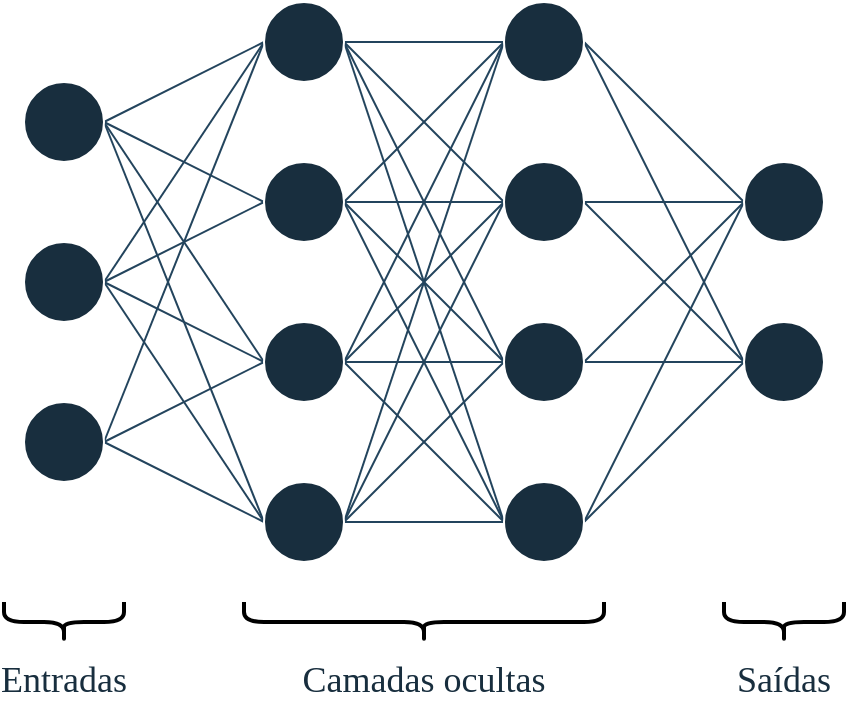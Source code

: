<mxfile version="21.3.4" type="github">
  <diagram name="Página-1" id="GR-6QyHqNc_aG5ELljNl">
    <mxGraphModel dx="880" dy="484" grid="1" gridSize="10" guides="1" tooltips="1" connect="1" arrows="1" fold="1" page="1" pageScale="1" pageWidth="827" pageHeight="1169" math="0" shadow="0">
      <root>
        <mxCell id="0" />
        <mxCell id="1" parent="0" />
        <mxCell id="Skt8BN5GvcfKbnmdDmI5-18" style="rounded=0;orthogonalLoop=1;jettySize=auto;html=1;exitX=1;exitY=0.5;exitDx=0;exitDy=0;entryX=0;entryY=0.5;entryDx=0;entryDy=0;strokeColor=#23445D;endArrow=none;endFill=0;" parent="1" source="Skt8BN5GvcfKbnmdDmI5-1" target="Skt8BN5GvcfKbnmdDmI5-8" edge="1">
          <mxGeometry relative="1" as="geometry" />
        </mxCell>
        <mxCell id="Skt8BN5GvcfKbnmdDmI5-20" style="edgeStyle=none;rounded=0;orthogonalLoop=1;jettySize=auto;html=1;exitX=1;exitY=0.5;exitDx=0;exitDy=0;entryX=0;entryY=0.5;entryDx=0;entryDy=0;strokeColor=#23445D;endArrow=none;endFill=0;" parent="1" source="Skt8BN5GvcfKbnmdDmI5-1" target="Skt8BN5GvcfKbnmdDmI5-6" edge="1">
          <mxGeometry relative="1" as="geometry" />
        </mxCell>
        <mxCell id="Skt8BN5GvcfKbnmdDmI5-21" style="edgeStyle=none;rounded=0;orthogonalLoop=1;jettySize=auto;html=1;exitX=1;exitY=0.5;exitDx=0;exitDy=0;entryX=0;entryY=0.5;entryDx=0;entryDy=0;strokeColor=#23445D;endArrow=none;endFill=0;" parent="1" source="Skt8BN5GvcfKbnmdDmI5-1" target="Skt8BN5GvcfKbnmdDmI5-5" edge="1">
          <mxGeometry relative="1" as="geometry" />
        </mxCell>
        <mxCell id="Skt8BN5GvcfKbnmdDmI5-22" style="edgeStyle=none;rounded=0;orthogonalLoop=1;jettySize=auto;html=1;exitX=1;exitY=0.5;exitDx=0;exitDy=0;entryX=0;entryY=0.5;entryDx=0;entryDy=0;strokeColor=#23445D;endArrow=none;endFill=0;" parent="1" source="Skt8BN5GvcfKbnmdDmI5-1" target="Skt8BN5GvcfKbnmdDmI5-4" edge="1">
          <mxGeometry relative="1" as="geometry" />
        </mxCell>
        <mxCell id="Skt8BN5GvcfKbnmdDmI5-1" value="" style="ellipse;whiteSpace=wrap;html=1;aspect=fixed;labelBackgroundColor=none;fillColor=#182E3E;strokeColor=#FFFFFF;fontColor=#FFFFFF;" parent="1" vertex="1">
          <mxGeometry x="160" y="160" width="40" height="40" as="geometry" />
        </mxCell>
        <mxCell id="Skt8BN5GvcfKbnmdDmI5-23" style="edgeStyle=none;rounded=0;orthogonalLoop=1;jettySize=auto;html=1;exitX=1;exitY=0.5;exitDx=0;exitDy=0;strokeColor=#23445D;endArrow=none;endFill=0;" parent="1" source="Skt8BN5GvcfKbnmdDmI5-2" edge="1">
          <mxGeometry relative="1" as="geometry">
            <mxPoint x="280" y="140" as="targetPoint" />
          </mxGeometry>
        </mxCell>
        <mxCell id="Skt8BN5GvcfKbnmdDmI5-24" style="edgeStyle=none;rounded=0;orthogonalLoop=1;jettySize=auto;html=1;exitX=1;exitY=0.5;exitDx=0;exitDy=0;entryX=0;entryY=0.5;entryDx=0;entryDy=0;strokeColor=#23445D;endArrow=none;endFill=0;" parent="1" source="Skt8BN5GvcfKbnmdDmI5-2" target="Skt8BN5GvcfKbnmdDmI5-6" edge="1">
          <mxGeometry relative="1" as="geometry" />
        </mxCell>
        <mxCell id="Skt8BN5GvcfKbnmdDmI5-25" style="edgeStyle=none;rounded=0;orthogonalLoop=1;jettySize=auto;html=1;exitX=1;exitY=0.5;exitDx=0;exitDy=0;entryX=0;entryY=0.5;entryDx=0;entryDy=0;strokeColor=#23445D;endArrow=none;endFill=0;" parent="1" source="Skt8BN5GvcfKbnmdDmI5-2" target="Skt8BN5GvcfKbnmdDmI5-5" edge="1">
          <mxGeometry relative="1" as="geometry" />
        </mxCell>
        <mxCell id="Skt8BN5GvcfKbnmdDmI5-26" style="edgeStyle=none;rounded=0;orthogonalLoop=1;jettySize=auto;html=1;exitX=1;exitY=0.5;exitDx=0;exitDy=0;entryX=0;entryY=0.5;entryDx=0;entryDy=0;strokeColor=#23445D;endArrow=none;endFill=0;" parent="1" source="Skt8BN5GvcfKbnmdDmI5-2" target="Skt8BN5GvcfKbnmdDmI5-4" edge="1">
          <mxGeometry relative="1" as="geometry" />
        </mxCell>
        <mxCell id="Skt8BN5GvcfKbnmdDmI5-2" value="" style="ellipse;whiteSpace=wrap;html=1;aspect=fixed;labelBackgroundColor=none;fillColor=#182E3E;strokeColor=#FFFFFF;fontColor=#FFFFFF;" parent="1" vertex="1">
          <mxGeometry x="160" y="240" width="40" height="40" as="geometry" />
        </mxCell>
        <mxCell id="Skt8BN5GvcfKbnmdDmI5-27" style="edgeStyle=none;rounded=0;orthogonalLoop=1;jettySize=auto;html=1;exitX=1;exitY=0.5;exitDx=0;exitDy=0;entryX=0;entryY=0.5;entryDx=0;entryDy=0;strokeColor=#23445D;endArrow=none;endFill=0;" parent="1" source="Skt8BN5GvcfKbnmdDmI5-3" target="Skt8BN5GvcfKbnmdDmI5-8" edge="1">
          <mxGeometry relative="1" as="geometry" />
        </mxCell>
        <mxCell id="Skt8BN5GvcfKbnmdDmI5-28" style="edgeStyle=none;rounded=0;orthogonalLoop=1;jettySize=auto;html=1;exitX=1;exitY=0.5;exitDx=0;exitDy=0;entryX=0;entryY=0.5;entryDx=0;entryDy=0;strokeColor=#23445D;endArrow=none;endFill=0;" parent="1" source="Skt8BN5GvcfKbnmdDmI5-3" target="Skt8BN5GvcfKbnmdDmI5-5" edge="1">
          <mxGeometry relative="1" as="geometry" />
        </mxCell>
        <mxCell id="Skt8BN5GvcfKbnmdDmI5-29" style="edgeStyle=none;rounded=0;orthogonalLoop=1;jettySize=auto;html=1;exitX=1;exitY=0.5;exitDx=0;exitDy=0;entryX=0;entryY=0.5;entryDx=0;entryDy=0;strokeColor=#23445D;endArrow=none;endFill=0;" parent="1" source="Skt8BN5GvcfKbnmdDmI5-3" target="Skt8BN5GvcfKbnmdDmI5-4" edge="1">
          <mxGeometry relative="1" as="geometry" />
        </mxCell>
        <mxCell id="Skt8BN5GvcfKbnmdDmI5-3" value="" style="ellipse;whiteSpace=wrap;html=1;aspect=fixed;labelBackgroundColor=none;fillColor=#182E3E;strokeColor=#FFFFFF;fontColor=#FFFFFF;" parent="1" vertex="1">
          <mxGeometry x="160" y="320" width="40" height="40" as="geometry" />
        </mxCell>
        <mxCell id="Skt8BN5GvcfKbnmdDmI5-34" style="edgeStyle=none;rounded=0;orthogonalLoop=1;jettySize=auto;html=1;exitX=1;exitY=0.5;exitDx=0;exitDy=0;strokeColor=#23445D;endArrow=none;endFill=0;" parent="1" source="Skt8BN5GvcfKbnmdDmI5-4" edge="1">
          <mxGeometry relative="1" as="geometry">
            <mxPoint x="400" y="140" as="targetPoint" />
          </mxGeometry>
        </mxCell>
        <mxCell id="Skt8BN5GvcfKbnmdDmI5-38" style="edgeStyle=none;rounded=0;orthogonalLoop=1;jettySize=auto;html=1;exitX=1;exitY=0.5;exitDx=0;exitDy=0;strokeColor=#23445D;endArrow=none;endFill=0;" parent="1" source="Skt8BN5GvcfKbnmdDmI5-4" edge="1">
          <mxGeometry relative="1" as="geometry">
            <mxPoint x="400" y="220" as="targetPoint" />
          </mxGeometry>
        </mxCell>
        <mxCell id="Skt8BN5GvcfKbnmdDmI5-42" style="edgeStyle=none;rounded=0;orthogonalLoop=1;jettySize=auto;html=1;exitX=1;exitY=0.5;exitDx=0;exitDy=0;strokeColor=#23445D;endArrow=none;endFill=0;" parent="1" source="Skt8BN5GvcfKbnmdDmI5-4" edge="1">
          <mxGeometry relative="1" as="geometry">
            <mxPoint x="400" y="300" as="targetPoint" />
          </mxGeometry>
        </mxCell>
        <mxCell id="Skt8BN5GvcfKbnmdDmI5-46" style="edgeStyle=none;rounded=0;orthogonalLoop=1;jettySize=auto;html=1;exitX=1;exitY=0.5;exitDx=0;exitDy=0;strokeColor=#23445D;endArrow=none;endFill=0;" parent="1" source="Skt8BN5GvcfKbnmdDmI5-4" edge="1">
          <mxGeometry relative="1" as="geometry">
            <mxPoint x="400" y="380" as="targetPoint" />
          </mxGeometry>
        </mxCell>
        <mxCell id="Skt8BN5GvcfKbnmdDmI5-4" value="" style="ellipse;whiteSpace=wrap;html=1;aspect=fixed;labelBackgroundColor=none;fillColor=#182E3E;strokeColor=#FFFFFF;fontColor=#FFFFFF;" parent="1" vertex="1">
          <mxGeometry x="280" y="360" width="40" height="40" as="geometry" />
        </mxCell>
        <mxCell id="Skt8BN5GvcfKbnmdDmI5-33" style="edgeStyle=none;rounded=0;orthogonalLoop=1;jettySize=auto;html=1;exitX=1;exitY=0.5;exitDx=0;exitDy=0;strokeColor=#23445D;entryX=0;entryY=0.5;entryDx=0;entryDy=0;endArrow=none;endFill=0;" parent="1" source="Skt8BN5GvcfKbnmdDmI5-5" target="Skt8BN5GvcfKbnmdDmI5-13" edge="1">
          <mxGeometry relative="1" as="geometry">
            <mxPoint x="400" y="150" as="targetPoint" />
          </mxGeometry>
        </mxCell>
        <mxCell id="Skt8BN5GvcfKbnmdDmI5-37" style="edgeStyle=none;rounded=0;orthogonalLoop=1;jettySize=auto;html=1;exitX=1;exitY=0.5;exitDx=0;exitDy=0;strokeColor=#23445D;endArrow=none;endFill=0;" parent="1" source="Skt8BN5GvcfKbnmdDmI5-5" edge="1">
          <mxGeometry relative="1" as="geometry">
            <mxPoint x="400" y="220" as="targetPoint" />
          </mxGeometry>
        </mxCell>
        <mxCell id="Skt8BN5GvcfKbnmdDmI5-41" style="edgeStyle=none;rounded=0;orthogonalLoop=1;jettySize=auto;html=1;exitX=1;exitY=0.5;exitDx=0;exitDy=0;strokeColor=#23445D;endArrow=none;endFill=0;" parent="1" source="Skt8BN5GvcfKbnmdDmI5-5" edge="1">
          <mxGeometry relative="1" as="geometry">
            <mxPoint x="400" y="300" as="targetPoint" />
          </mxGeometry>
        </mxCell>
        <mxCell id="Skt8BN5GvcfKbnmdDmI5-45" style="edgeStyle=none;rounded=0;orthogonalLoop=1;jettySize=auto;html=1;exitX=1;exitY=0.5;exitDx=0;exitDy=0;strokeColor=#23445D;endArrow=none;endFill=0;" parent="1" source="Skt8BN5GvcfKbnmdDmI5-5" edge="1">
          <mxGeometry relative="1" as="geometry">
            <mxPoint x="400" y="380" as="targetPoint" />
          </mxGeometry>
        </mxCell>
        <mxCell id="Skt8BN5GvcfKbnmdDmI5-5" value="" style="ellipse;whiteSpace=wrap;html=1;aspect=fixed;labelBackgroundColor=none;fillColor=#182E3E;strokeColor=#FFFFFF;fontColor=#FFFFFF;" parent="1" vertex="1">
          <mxGeometry x="280" y="280" width="40" height="40" as="geometry" />
        </mxCell>
        <mxCell id="Skt8BN5GvcfKbnmdDmI5-32" style="edgeStyle=none;rounded=0;orthogonalLoop=1;jettySize=auto;html=1;exitX=1;exitY=0.5;exitDx=0;exitDy=0;entryX=0;entryY=0.5;entryDx=0;entryDy=0;strokeColor=#23445D;endArrow=none;endFill=0;" parent="1" source="Skt8BN5GvcfKbnmdDmI5-6" target="Skt8BN5GvcfKbnmdDmI5-13" edge="1">
          <mxGeometry relative="1" as="geometry" />
        </mxCell>
        <mxCell id="Skt8BN5GvcfKbnmdDmI5-36" style="edgeStyle=none;rounded=0;orthogonalLoop=1;jettySize=auto;html=1;exitX=1;exitY=0.5;exitDx=0;exitDy=0;entryX=0;entryY=0.5;entryDx=0;entryDy=0;strokeColor=#23445D;endArrow=none;endFill=0;" parent="1" source="Skt8BN5GvcfKbnmdDmI5-6" target="Skt8BN5GvcfKbnmdDmI5-12" edge="1">
          <mxGeometry relative="1" as="geometry" />
        </mxCell>
        <mxCell id="Skt8BN5GvcfKbnmdDmI5-40" style="edgeStyle=none;rounded=0;orthogonalLoop=1;jettySize=auto;html=1;exitX=1;exitY=0.5;exitDx=0;exitDy=0;strokeColor=#23445D;endArrow=none;endFill=0;" parent="1" source="Skt8BN5GvcfKbnmdDmI5-6" edge="1">
          <mxGeometry relative="1" as="geometry">
            <mxPoint x="400" y="300" as="targetPoint" />
          </mxGeometry>
        </mxCell>
        <mxCell id="Skt8BN5GvcfKbnmdDmI5-44" style="edgeStyle=none;rounded=0;orthogonalLoop=1;jettySize=auto;html=1;exitX=1;exitY=0.5;exitDx=0;exitDy=0;strokeColor=#23445D;endArrow=none;endFill=0;" parent="1" source="Skt8BN5GvcfKbnmdDmI5-6" edge="1">
          <mxGeometry relative="1" as="geometry">
            <mxPoint x="400" y="380" as="targetPoint" />
          </mxGeometry>
        </mxCell>
        <mxCell id="Skt8BN5GvcfKbnmdDmI5-6" value="" style="ellipse;whiteSpace=wrap;html=1;aspect=fixed;labelBackgroundColor=none;fillColor=#182E3E;strokeColor=#FFFFFF;fontColor=#FFFFFF;" parent="1" vertex="1">
          <mxGeometry x="280" y="200" width="40" height="40" as="geometry" />
        </mxCell>
        <mxCell id="Skt8BN5GvcfKbnmdDmI5-30" style="edgeStyle=none;rounded=0;orthogonalLoop=1;jettySize=auto;html=1;exitX=1;exitY=0.5;exitDx=0;exitDy=0;entryX=0;entryY=0.5;entryDx=0;entryDy=0;strokeColor=#23445D;endArrow=none;endFill=0;" parent="1" source="Skt8BN5GvcfKbnmdDmI5-8" target="Skt8BN5GvcfKbnmdDmI5-13" edge="1">
          <mxGeometry relative="1" as="geometry" />
        </mxCell>
        <mxCell id="Skt8BN5GvcfKbnmdDmI5-31" style="edgeStyle=none;rounded=0;orthogonalLoop=1;jettySize=auto;html=1;exitX=1;exitY=0.5;exitDx=0;exitDy=0;entryX=0;entryY=0.5;entryDx=0;entryDy=0;strokeColor=#23445D;endArrow=none;endFill=0;" parent="1" source="Skt8BN5GvcfKbnmdDmI5-8" target="Skt8BN5GvcfKbnmdDmI5-12" edge="1">
          <mxGeometry relative="1" as="geometry" />
        </mxCell>
        <mxCell id="Skt8BN5GvcfKbnmdDmI5-39" style="edgeStyle=none;rounded=0;orthogonalLoop=1;jettySize=auto;html=1;exitX=1;exitY=0.5;exitDx=0;exitDy=0;entryX=0;entryY=0.5;entryDx=0;entryDy=0;strokeColor=#23445D;endArrow=none;endFill=0;" parent="1" source="Skt8BN5GvcfKbnmdDmI5-8" target="Skt8BN5GvcfKbnmdDmI5-11" edge="1">
          <mxGeometry relative="1" as="geometry" />
        </mxCell>
        <mxCell id="Skt8BN5GvcfKbnmdDmI5-43" style="edgeStyle=none;rounded=0;orthogonalLoop=1;jettySize=auto;html=1;exitX=1;exitY=0.5;exitDx=0;exitDy=0;entryX=0;entryY=0.5;entryDx=0;entryDy=0;strokeColor=#23445D;endArrow=none;endFill=0;" parent="1" source="Skt8BN5GvcfKbnmdDmI5-8" target="Skt8BN5GvcfKbnmdDmI5-10" edge="1">
          <mxGeometry relative="1" as="geometry" />
        </mxCell>
        <mxCell id="Skt8BN5GvcfKbnmdDmI5-8" value="" style="ellipse;whiteSpace=wrap;html=1;aspect=fixed;labelBackgroundColor=none;fillColor=#182E3E;strokeColor=#FFFFFF;fontColor=#FFFFFF;" parent="1" vertex="1">
          <mxGeometry x="280" y="120" width="40" height="40" as="geometry" />
        </mxCell>
        <mxCell id="Skt8BN5GvcfKbnmdDmI5-50" style="edgeStyle=none;rounded=0;orthogonalLoop=1;jettySize=auto;html=1;exitX=1;exitY=0.5;exitDx=0;exitDy=0;strokeColor=#23445D;endArrow=none;endFill=0;" parent="1" source="Skt8BN5GvcfKbnmdDmI5-10" edge="1">
          <mxGeometry relative="1" as="geometry">
            <mxPoint x="520" y="220" as="targetPoint" />
          </mxGeometry>
        </mxCell>
        <mxCell id="Skt8BN5GvcfKbnmdDmI5-54" style="edgeStyle=none;rounded=0;orthogonalLoop=1;jettySize=auto;html=1;exitX=1;exitY=0.5;exitDx=0;exitDy=0;strokeColor=#23445D;endArrow=none;endFill=0;" parent="1" source="Skt8BN5GvcfKbnmdDmI5-10" edge="1">
          <mxGeometry relative="1" as="geometry">
            <mxPoint x="520" y="300" as="targetPoint" />
          </mxGeometry>
        </mxCell>
        <mxCell id="Skt8BN5GvcfKbnmdDmI5-10" value="" style="ellipse;whiteSpace=wrap;html=1;aspect=fixed;labelBackgroundColor=none;fillColor=#182E3E;strokeColor=#FFFFFF;fontColor=#FFFFFF;" parent="1" vertex="1">
          <mxGeometry x="400" y="360" width="40" height="40" as="geometry" />
        </mxCell>
        <mxCell id="Skt8BN5GvcfKbnmdDmI5-49" style="edgeStyle=none;rounded=0;orthogonalLoop=1;jettySize=auto;html=1;exitX=1;exitY=0.5;exitDx=0;exitDy=0;entryX=0;entryY=0.5;entryDx=0;entryDy=0;strokeColor=#23445D;endArrow=none;endFill=0;" parent="1" source="Skt8BN5GvcfKbnmdDmI5-11" target="Skt8BN5GvcfKbnmdDmI5-14" edge="1">
          <mxGeometry relative="1" as="geometry" />
        </mxCell>
        <mxCell id="Skt8BN5GvcfKbnmdDmI5-53" style="edgeStyle=none;rounded=0;orthogonalLoop=1;jettySize=auto;html=1;exitX=1;exitY=0.5;exitDx=0;exitDy=0;strokeColor=#23445D;endArrow=none;endFill=0;" parent="1" source="Skt8BN5GvcfKbnmdDmI5-11" edge="1">
          <mxGeometry relative="1" as="geometry">
            <mxPoint x="520" y="300" as="targetPoint" />
          </mxGeometry>
        </mxCell>
        <mxCell id="Skt8BN5GvcfKbnmdDmI5-11" value="" style="ellipse;whiteSpace=wrap;html=1;aspect=fixed;labelBackgroundColor=none;fillColor=#182E3E;strokeColor=#FFFFFF;fontColor=#FFFFFF;" parent="1" vertex="1">
          <mxGeometry x="400" y="280" width="40" height="40" as="geometry" />
        </mxCell>
        <mxCell id="Skt8BN5GvcfKbnmdDmI5-48" style="edgeStyle=none;rounded=0;orthogonalLoop=1;jettySize=auto;html=1;exitX=1;exitY=0.5;exitDx=0;exitDy=0;strokeColor=#23445D;endArrow=none;endFill=0;" parent="1" source="Skt8BN5GvcfKbnmdDmI5-12" edge="1">
          <mxGeometry relative="1" as="geometry">
            <mxPoint x="520" y="220" as="targetPoint" />
          </mxGeometry>
        </mxCell>
        <mxCell id="Skt8BN5GvcfKbnmdDmI5-52" style="edgeStyle=none;rounded=0;orthogonalLoop=1;jettySize=auto;html=1;exitX=1;exitY=0.5;exitDx=0;exitDy=0;strokeColor=#23445D;endArrow=none;endFill=0;" parent="1" source="Skt8BN5GvcfKbnmdDmI5-12" edge="1">
          <mxGeometry relative="1" as="geometry">
            <mxPoint x="520" y="300" as="targetPoint" />
          </mxGeometry>
        </mxCell>
        <mxCell id="Skt8BN5GvcfKbnmdDmI5-12" value="" style="ellipse;whiteSpace=wrap;html=1;aspect=fixed;labelBackgroundColor=none;fillColor=#182E3E;strokeColor=#FFFFFF;fontColor=#FFFFFF;" parent="1" vertex="1">
          <mxGeometry x="400" y="200" width="40" height="40" as="geometry" />
        </mxCell>
        <mxCell id="Skt8BN5GvcfKbnmdDmI5-47" style="edgeStyle=none;rounded=0;orthogonalLoop=1;jettySize=auto;html=1;exitX=1;exitY=0.5;exitDx=0;exitDy=0;entryX=0;entryY=0.5;entryDx=0;entryDy=0;strokeColor=#23445D;endArrow=none;endFill=0;" parent="1" source="Skt8BN5GvcfKbnmdDmI5-13" target="Skt8BN5GvcfKbnmdDmI5-14" edge="1">
          <mxGeometry relative="1" as="geometry" />
        </mxCell>
        <mxCell id="Skt8BN5GvcfKbnmdDmI5-51" style="edgeStyle=none;rounded=0;orthogonalLoop=1;jettySize=auto;html=1;exitX=1;exitY=0.5;exitDx=0;exitDy=0;entryX=0;entryY=0.5;entryDx=0;entryDy=0;strokeColor=#23445D;endArrow=none;endFill=0;" parent="1" source="Skt8BN5GvcfKbnmdDmI5-13" target="Skt8BN5GvcfKbnmdDmI5-15" edge="1">
          <mxGeometry relative="1" as="geometry" />
        </mxCell>
        <mxCell id="Skt8BN5GvcfKbnmdDmI5-13" value="" style="ellipse;whiteSpace=wrap;html=1;aspect=fixed;labelBackgroundColor=none;fillColor=#182E3E;strokeColor=#FFFFFF;fontColor=#FFFFFF;" parent="1" vertex="1">
          <mxGeometry x="400" y="120" width="40" height="40" as="geometry" />
        </mxCell>
        <mxCell id="Skt8BN5GvcfKbnmdDmI5-14" value="" style="ellipse;whiteSpace=wrap;html=1;aspect=fixed;labelBackgroundColor=none;fillColor=#182E3E;strokeColor=#FFFFFF;fontColor=#FFFFFF;" parent="1" vertex="1">
          <mxGeometry x="520" y="200" width="40" height="40" as="geometry" />
        </mxCell>
        <mxCell id="Skt8BN5GvcfKbnmdDmI5-15" value="" style="ellipse;whiteSpace=wrap;html=1;aspect=fixed;labelBackgroundColor=none;fillColor=#182E3E;strokeColor=#FFFFFF;fontColor=#FFFFFF;" parent="1" vertex="1">
          <mxGeometry x="520" y="280" width="40" height="40" as="geometry" />
        </mxCell>
        <mxCell id="Skt8BN5GvcfKbnmdDmI5-71" value="Entradas" style="text;html=1;strokeColor=none;fillColor=none;align=center;verticalAlign=middle;whiteSpace=wrap;rounded=0;fontColor=#182e3e;fontFamily=Lucida Console;fontSize=18;" parent="1" vertex="1">
          <mxGeometry x="150" y="444" width="60" height="30" as="geometry" />
        </mxCell>
        <mxCell id="Skt8BN5GvcfKbnmdDmI5-72" value="Camadas ocultas" style="text;html=1;strokeColor=none;fillColor=none;align=center;verticalAlign=middle;whiteSpace=wrap;rounded=0;fontColor=#182e3e;fontFamily=Lucida Console;fontSize=18;" parent="1" vertex="1">
          <mxGeometry x="260" y="444" width="200" height="30" as="geometry" />
        </mxCell>
        <mxCell id="Skt8BN5GvcfKbnmdDmI5-73" value="Saídas" style="text;html=1;strokeColor=none;fillColor=none;align=center;verticalAlign=middle;whiteSpace=wrap;rounded=0;fontColor=#182e3e;fontFamily=Lucida Console;fontSize=18;" parent="1" vertex="1">
          <mxGeometry x="510" y="444" width="60" height="30" as="geometry" />
        </mxCell>
        <mxCell id="Skt8BN5GvcfKbnmdDmI5-75" value="" style="shape=curlyBracket;whiteSpace=wrap;html=1;rounded=1;labelPosition=left;verticalLabelPosition=middle;align=right;verticalAlign=middle;strokeColor=default;fontColor=#FFFFFF;fillColor=none;strokeWidth=2;rotation=-90;" parent="1" vertex="1">
          <mxGeometry x="170" y="400" width="20" height="60" as="geometry" />
        </mxCell>
        <mxCell id="Skt8BN5GvcfKbnmdDmI5-76" value="" style="shape=curlyBracket;whiteSpace=wrap;html=1;rounded=1;labelPosition=left;verticalLabelPosition=middle;align=right;verticalAlign=middle;strokeColor=default;fontColor=#FFFFFF;fillColor=none;strokeWidth=2;rotation=-90;" parent="1" vertex="1">
          <mxGeometry x="350" y="340" width="20" height="180" as="geometry" />
        </mxCell>
        <mxCell id="Skt8BN5GvcfKbnmdDmI5-77" value="" style="shape=curlyBracket;whiteSpace=wrap;html=1;rounded=1;labelPosition=left;verticalLabelPosition=middle;align=right;verticalAlign=middle;strokeColor=default;fontColor=#FFFFFF;fillColor=none;strokeWidth=2;rotation=-90;" parent="1" vertex="1">
          <mxGeometry x="530" y="400" width="20" height="60" as="geometry" />
        </mxCell>
      </root>
    </mxGraphModel>
  </diagram>
</mxfile>
